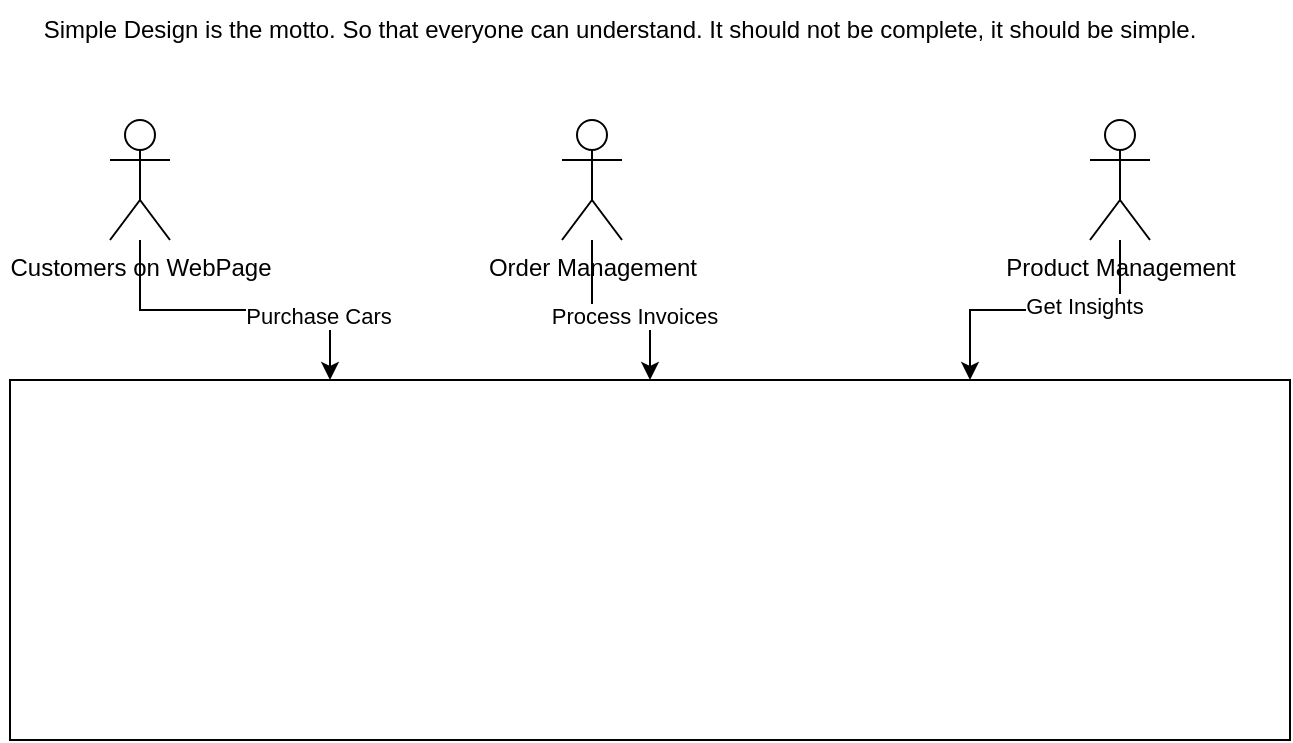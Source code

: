 <mxfile version="24.2.3" type="github" pages="2">
  <diagram name="Objective Design" id="Tbk4IP9_46neTQWiwS_g">
    <mxGraphModel dx="934" dy="485" grid="1" gridSize="10" guides="1" tooltips="1" connect="1" arrows="1" fold="1" page="1" pageScale="1" pageWidth="850" pageHeight="1100" math="0" shadow="0">
      <root>
        <mxCell id="0" />
        <mxCell id="1" parent="0" />
        <mxCell id="4wKICt7usqroxkZolmB6-1" value="Simple Design is the motto. So that everyone can understand. It should not be complete, it should be simple." style="text;html=1;align=center;verticalAlign=middle;whiteSpace=wrap;rounded=0;" vertex="1" parent="1">
          <mxGeometry x="115" y="20" width="620" height="30" as="geometry" />
        </mxCell>
        <mxCell id="iw95G-HQTukIpxeOO9KI-1" value="" style="rounded=0;whiteSpace=wrap;html=1;" vertex="1" parent="1">
          <mxGeometry x="120" y="210" width="640" height="180" as="geometry" />
        </mxCell>
        <mxCell id="iw95G-HQTukIpxeOO9KI-2" value="Customers on WebPage" style="shape=umlActor;verticalLabelPosition=bottom;verticalAlign=top;html=1;outlineConnect=0;" vertex="1" parent="1">
          <mxGeometry x="170" y="80" width="30" height="60" as="geometry" />
        </mxCell>
        <mxCell id="iw95G-HQTukIpxeOO9KI-8" style="edgeStyle=orthogonalEdgeStyle;rounded=0;orthogonalLoop=1;jettySize=auto;html=1;" edge="1" parent="1" source="iw95G-HQTukIpxeOO9KI-3" target="iw95G-HQTukIpxeOO9KI-1">
          <mxGeometry relative="1" as="geometry" />
        </mxCell>
        <mxCell id="iw95G-HQTukIpxeOO9KI-10" value="Process Invoices" style="edgeLabel;html=1;align=center;verticalAlign=middle;resizable=0;points=[];" vertex="1" connectable="0" parent="iw95G-HQTukIpxeOO9KI-8">
          <mxGeometry x="0.136" y="-3" relative="1" as="geometry">
            <mxPoint as="offset" />
          </mxGeometry>
        </mxCell>
        <mxCell id="iw95G-HQTukIpxeOO9KI-3" value="Order Management" style="shape=umlActor;verticalLabelPosition=bottom;verticalAlign=top;html=1;outlineConnect=0;" vertex="1" parent="1">
          <mxGeometry x="396" y="80" width="30" height="60" as="geometry" />
        </mxCell>
        <mxCell id="iw95G-HQTukIpxeOO9KI-9" style="edgeStyle=orthogonalEdgeStyle;rounded=0;orthogonalLoop=1;jettySize=auto;html=1;entryX=0.75;entryY=0;entryDx=0;entryDy=0;" edge="1" parent="1" source="iw95G-HQTukIpxeOO9KI-4" target="iw95G-HQTukIpxeOO9KI-1">
          <mxGeometry relative="1" as="geometry" />
        </mxCell>
        <mxCell id="iw95G-HQTukIpxeOO9KI-11" value="Get Insights" style="edgeLabel;html=1;align=center;verticalAlign=middle;resizable=0;points=[];" vertex="1" connectable="0" parent="iw95G-HQTukIpxeOO9KI-9">
          <mxGeometry x="-0.269" y="-2" relative="1" as="geometry">
            <mxPoint as="offset" />
          </mxGeometry>
        </mxCell>
        <mxCell id="iw95G-HQTukIpxeOO9KI-4" value="Product Management" style="shape=umlActor;verticalLabelPosition=bottom;verticalAlign=top;html=1;outlineConnect=0;" vertex="1" parent="1">
          <mxGeometry x="660" y="80" width="30" height="60" as="geometry" />
        </mxCell>
        <mxCell id="iw95G-HQTukIpxeOO9KI-7" style="edgeStyle=orthogonalEdgeStyle;rounded=0;orthogonalLoop=1;jettySize=auto;html=1;entryX=0.25;entryY=0;entryDx=0;entryDy=0;" edge="1" parent="1" source="iw95G-HQTukIpxeOO9KI-2" target="iw95G-HQTukIpxeOO9KI-1">
          <mxGeometry relative="1" as="geometry" />
        </mxCell>
        <mxCell id="iw95G-HQTukIpxeOO9KI-12" value="Purchase Cars" style="edgeLabel;html=1;align=center;verticalAlign=middle;resizable=0;points=[];" vertex="1" connectable="0" parent="iw95G-HQTukIpxeOO9KI-7">
          <mxGeometry x="0.496" y="-3" relative="1" as="geometry">
            <mxPoint as="offset" />
          </mxGeometry>
        </mxCell>
      </root>
    </mxGraphModel>
  </diagram>
  <diagram name="High Level Component Dig" id="FuI7Y5N2Dj7uLL48DYQt">
    <mxGraphModel dx="794" dy="412" grid="1" gridSize="10" guides="1" tooltips="1" connect="1" arrows="1" fold="1" page="1" pageScale="1" pageWidth="850" pageHeight="1100" math="0" shadow="0">
      <root>
        <mxCell id="RLFd3OWK6s9JNhSMCg9--0" />
        <mxCell id="RLFd3OWK6s9JNhSMCg9--1" parent="RLFd3OWK6s9JNhSMCg9--0" />
        <mxCell id="RLFd3OWK6s9JNhSMCg9--2" value="Basic HLD" style="text;html=1;align=center;verticalAlign=middle;whiteSpace=wrap;rounded=0;" vertex="1" parent="RLFd3OWK6s9JNhSMCg9--1">
          <mxGeometry x="115" y="20" width="620" height="30" as="geometry" />
        </mxCell>
        <mxCell id="RLFd3OWK6s9JNhSMCg9--3" style="edgeStyle=orthogonalEdgeStyle;rounded=0;orthogonalLoop=1;jettySize=auto;html=1;entryX=0;entryY=0.5;entryDx=0;entryDy=0;" edge="1" parent="RLFd3OWK6s9JNhSMCg9--1" source="RLFd3OWK6s9JNhSMCg9--5" target="RLFd3OWK6s9JNhSMCg9--7">
          <mxGeometry relative="1" as="geometry" />
        </mxCell>
        <mxCell id="RLFd3OWK6s9JNhSMCg9--4" value="Configure Promotions" style="edgeLabel;html=1;align=center;verticalAlign=middle;resizable=0;points=[];" vertex="1" connectable="0" parent="RLFd3OWK6s9JNhSMCg9--3">
          <mxGeometry x="-0.113" y="2" relative="1" as="geometry">
            <mxPoint as="offset" />
          </mxGeometry>
        </mxCell>
        <mxCell id="RLFd3OWK6s9JNhSMCg9--5" value="Marketing Dept" style="shape=umlActor;verticalLabelPosition=bottom;verticalAlign=top;html=1;outlineConnect=0;" vertex="1" parent="RLFd3OWK6s9JNhSMCg9--1">
          <mxGeometry x="60" y="100" width="30" height="60" as="geometry" />
        </mxCell>
        <mxCell id="RLFd3OWK6s9JNhSMCg9--6" value="" style="edgeStyle=orthogonalEdgeStyle;rounded=0;orthogonalLoop=1;jettySize=auto;html=1;" edge="1" parent="RLFd3OWK6s9JNhSMCg9--1" source="RLFd3OWK6s9JNhSMCg9--7" target="RLFd3OWK6s9JNhSMCg9--9">
          <mxGeometry relative="1" as="geometry" />
        </mxCell>
        <mxCell id="RLFd3OWK6s9JNhSMCg9--7" value="Admin Console" style="rounded=0;whiteSpace=wrap;html=1;" vertex="1" parent="RLFd3OWK6s9JNhSMCg9--1">
          <mxGeometry x="220" y="100" width="120" height="60" as="geometry" />
        </mxCell>
        <mxCell id="RLFd3OWK6s9JNhSMCg9--8" value="" style="edgeStyle=orthogonalEdgeStyle;rounded=0;orthogonalLoop=1;jettySize=auto;html=1;" edge="1" parent="RLFd3OWK6s9JNhSMCg9--1" source="RLFd3OWK6s9JNhSMCg9--9" target="RLFd3OWK6s9JNhSMCg9--11">
          <mxGeometry relative="1" as="geometry" />
        </mxCell>
        <mxCell id="RLFd3OWK6s9JNhSMCg9--9" value="Process Promotion Details" style="whiteSpace=wrap;html=1;rounded=0;" vertex="1" parent="RLFd3OWK6s9JNhSMCg9--1">
          <mxGeometry x="410" y="100" width="120" height="60" as="geometry" />
        </mxCell>
        <mxCell id="RLFd3OWK6s9JNhSMCg9--10" value="" style="edgeStyle=orthogonalEdgeStyle;rounded=0;orthogonalLoop=1;jettySize=auto;html=1;" edge="1" parent="RLFd3OWK6s9JNhSMCg9--1" source="RLFd3OWK6s9JNhSMCg9--11" target="RLFd3OWK6s9JNhSMCg9--13">
          <mxGeometry relative="1" as="geometry" />
        </mxCell>
        <mxCell id="RLFd3OWK6s9JNhSMCg9--11" value="Fetch Customer Details" style="whiteSpace=wrap;html=1;rounded=0;" vertex="1" parent="RLFd3OWK6s9JNhSMCg9--1">
          <mxGeometry x="600" y="100" width="120" height="60" as="geometry" />
        </mxCell>
        <mxCell id="RLFd3OWK6s9JNhSMCg9--12" value="" style="edgeStyle=orthogonalEdgeStyle;rounded=0;orthogonalLoop=1;jettySize=auto;html=1;" edge="1" parent="RLFd3OWK6s9JNhSMCg9--1" source="RLFd3OWK6s9JNhSMCg9--13" target="RLFd3OWK6s9JNhSMCg9--14">
          <mxGeometry relative="1" as="geometry" />
        </mxCell>
        <mxCell id="RLFd3OWK6s9JNhSMCg9--13" value="Messaging Queue/SNS" style="whiteSpace=wrap;html=1;rounded=0;" vertex="1" parent="RLFd3OWK6s9JNhSMCg9--1">
          <mxGeometry x="600" y="190" width="120" height="60" as="geometry" />
        </mxCell>
        <mxCell id="RLFd3OWK6s9JNhSMCg9--14" value="Broadcast message to Email and SMS" style="whiteSpace=wrap;html=1;rounded=0;" vertex="1" parent="RLFd3OWK6s9JNhSMCg9--1">
          <mxGeometry x="600" y="280" width="120" height="60" as="geometry" />
        </mxCell>
        <mxCell id="RLFd3OWK6s9JNhSMCg9--15" value="" style="edgeStyle=orthogonalEdgeStyle;rounded=0;orthogonalLoop=1;jettySize=auto;html=1;" edge="1" parent="RLFd3OWK6s9JNhSMCg9--1" source="RLFd3OWK6s9JNhSMCg9--16" target="RLFd3OWK6s9JNhSMCg9--18">
          <mxGeometry relative="1" as="geometry" />
        </mxCell>
        <mxCell id="RLFd3OWK6s9JNhSMCg9--16" value="Customer" style="shape=umlActor;verticalLabelPosition=bottom;verticalAlign=top;html=1;outlineConnect=0;" vertex="1" parent="RLFd3OWK6s9JNhSMCg9--1">
          <mxGeometry x="60" y="430" width="30" height="60" as="geometry" />
        </mxCell>
        <mxCell id="RLFd3OWK6s9JNhSMCg9--17" value="" style="edgeStyle=orthogonalEdgeStyle;rounded=0;orthogonalLoop=1;jettySize=auto;html=1;" edge="1" parent="RLFd3OWK6s9JNhSMCg9--1" source="RLFd3OWK6s9JNhSMCg9--18" target="RLFd3OWK6s9JNhSMCg9--20">
          <mxGeometry relative="1" as="geometry" />
        </mxCell>
        <mxCell id="RLFd3OWK6s9JNhSMCg9--18" value="Website" style="whiteSpace=wrap;html=1;verticalAlign=top;" vertex="1" parent="RLFd3OWK6s9JNhSMCg9--1">
          <mxGeometry x="125" y="430" width="120" height="60" as="geometry" />
        </mxCell>
        <mxCell id="RLFd3OWK6s9JNhSMCg9--19" value="" style="edgeStyle=orthogonalEdgeStyle;rounded=0;orthogonalLoop=1;jettySize=auto;html=1;" edge="1" parent="RLFd3OWK6s9JNhSMCg9--1" source="RLFd3OWK6s9JNhSMCg9--20" target="RLFd3OWK6s9JNhSMCg9--23">
          <mxGeometry relative="1" as="geometry" />
        </mxCell>
        <mxCell id="RLFd3OWK6s9JNhSMCg9--20" value="Select Car and delivery date" style="whiteSpace=wrap;html=1;verticalAlign=top;" vertex="1" parent="RLFd3OWK6s9JNhSMCg9--1">
          <mxGeometry x="280" y="430" width="120" height="60" as="geometry" />
        </mxCell>
        <mxCell id="RLFd3OWK6s9JNhSMCg9--21" value="" style="edgeStyle=orthogonalEdgeStyle;rounded=0;orthogonalLoop=1;jettySize=auto;html=1;" edge="1" parent="RLFd3OWK6s9JNhSMCg9--1" source="RLFd3OWK6s9JNhSMCg9--23" target="RLFd3OWK6s9JNhSMCg9--25">
          <mxGeometry relative="1" as="geometry" />
        </mxCell>
        <mxCell id="RLFd3OWK6s9JNhSMCg9--22" value="" style="edgeStyle=orthogonalEdgeStyle;rounded=0;orthogonalLoop=1;jettySize=auto;html=1;" edge="1" parent="RLFd3OWK6s9JNhSMCg9--1" source="RLFd3OWK6s9JNhSMCg9--23" target="RLFd3OWK6s9JNhSMCg9--27">
          <mxGeometry relative="1" as="geometry" />
        </mxCell>
        <mxCell id="RLFd3OWK6s9JNhSMCg9--23" value="Order Car" style="whiteSpace=wrap;html=1;verticalAlign=top;" vertex="1" parent="RLFd3OWK6s9JNhSMCg9--1">
          <mxGeometry x="440" y="430" width="120" height="60" as="geometry" />
        </mxCell>
        <mxCell id="RLFd3OWK6s9JNhSMCg9--24" value="" style="edgeStyle=orthogonalEdgeStyle;rounded=0;orthogonalLoop=1;jettySize=auto;html=1;" edge="1" parent="RLFd3OWK6s9JNhSMCg9--1" source="RLFd3OWK6s9JNhSMCg9--25" target="RLFd3OWK6s9JNhSMCg9--31">
          <mxGeometry relative="1" as="geometry" />
        </mxCell>
        <mxCell id="RLFd3OWK6s9JNhSMCg9--25" value="Invoice Generation Queue" style="whiteSpace=wrap;html=1;verticalAlign=top;" vertex="1" parent="RLFd3OWK6s9JNhSMCg9--1">
          <mxGeometry x="590" y="430" width="120" height="60" as="geometry" />
        </mxCell>
        <mxCell id="RLFd3OWK6s9JNhSMCg9--26" style="edgeStyle=orthogonalEdgeStyle;rounded=0;orthogonalLoop=1;jettySize=auto;html=1;" edge="1" parent="RLFd3OWK6s9JNhSMCg9--1" source="RLFd3OWK6s9JNhSMCg9--27" target="RLFd3OWK6s9JNhSMCg9--16">
          <mxGeometry relative="1" as="geometry" />
        </mxCell>
        <mxCell id="RLFd3OWK6s9JNhSMCg9--27" value="Process Confirmation" style="whiteSpace=wrap;html=1;verticalAlign=top;" vertex="1" parent="RLFd3OWK6s9JNhSMCg9--1">
          <mxGeometry x="330" y="550" width="120" height="60" as="geometry" />
        </mxCell>
        <mxCell id="RLFd3OWK6s9JNhSMCg9--28" style="edgeStyle=orthogonalEdgeStyle;rounded=0;orthogonalLoop=1;jettySize=auto;html=1;entryX=1;entryY=0.5;entryDx=0;entryDy=0;" edge="1" parent="RLFd3OWK6s9JNhSMCg9--1" source="RLFd3OWK6s9JNhSMCg9--29" target="RLFd3OWK6s9JNhSMCg9--25">
          <mxGeometry relative="1" as="geometry" />
        </mxCell>
        <mxCell id="RLFd3OWK6s9JNhSMCg9--29" value="Sales Team" style="shape=umlActor;verticalLabelPosition=bottom;verticalAlign=top;html=1;outlineConnect=0;" vertex="1" parent="RLFd3OWK6s9JNhSMCg9--1">
          <mxGeometry x="780" y="430" width="30" height="60" as="geometry" />
        </mxCell>
        <mxCell id="RLFd3OWK6s9JNhSMCg9--30" value="" style="edgeStyle=orthogonalEdgeStyle;rounded=0;orthogonalLoop=1;jettySize=auto;html=1;" edge="1" parent="RLFd3OWK6s9JNhSMCg9--1" source="RLFd3OWK6s9JNhSMCg9--31" target="RLFd3OWK6s9JNhSMCg9--33">
          <mxGeometry relative="1" as="geometry" />
        </mxCell>
        <mxCell id="RLFd3OWK6s9JNhSMCg9--31" value="Validate Invoice" style="whiteSpace=wrap;html=1;verticalAlign=top;" vertex="1" parent="RLFd3OWK6s9JNhSMCg9--1">
          <mxGeometry x="590" y="570" width="120" height="60" as="geometry" />
        </mxCell>
        <mxCell id="RLFd3OWK6s9JNhSMCg9--32" value="" style="edgeStyle=orthogonalEdgeStyle;rounded=0;orthogonalLoop=1;jettySize=auto;html=1;" edge="1" parent="RLFd3OWK6s9JNhSMCg9--1" source="RLFd3OWK6s9JNhSMCg9--33" target="RLFd3OWK6s9JNhSMCg9--35">
          <mxGeometry relative="1" as="geometry" />
        </mxCell>
        <mxCell id="RLFd3OWK6s9JNhSMCg9--33" value="Generate and Release Invoice" style="whiteSpace=wrap;html=1;verticalAlign=top;" vertex="1" parent="RLFd3OWK6s9JNhSMCg9--1">
          <mxGeometry x="590" y="670" width="120" height="60" as="geometry" />
        </mxCell>
        <mxCell id="RLFd3OWK6s9JNhSMCg9--34" style="edgeStyle=orthogonalEdgeStyle;rounded=0;orthogonalLoop=1;jettySize=auto;html=1;" edge="1" parent="RLFd3OWK6s9JNhSMCg9--1" source="RLFd3OWK6s9JNhSMCg9--35" target="RLFd3OWK6s9JNhSMCg9--16">
          <mxGeometry relative="1" as="geometry" />
        </mxCell>
        <mxCell id="RLFd3OWK6s9JNhSMCg9--35" value="SNS/Queue" style="whiteSpace=wrap;html=1;verticalAlign=top;" vertex="1" parent="RLFd3OWK6s9JNhSMCg9--1">
          <mxGeometry x="390" y="670" width="120" height="60" as="geometry" />
        </mxCell>
      </root>
    </mxGraphModel>
  </diagram>
</mxfile>
